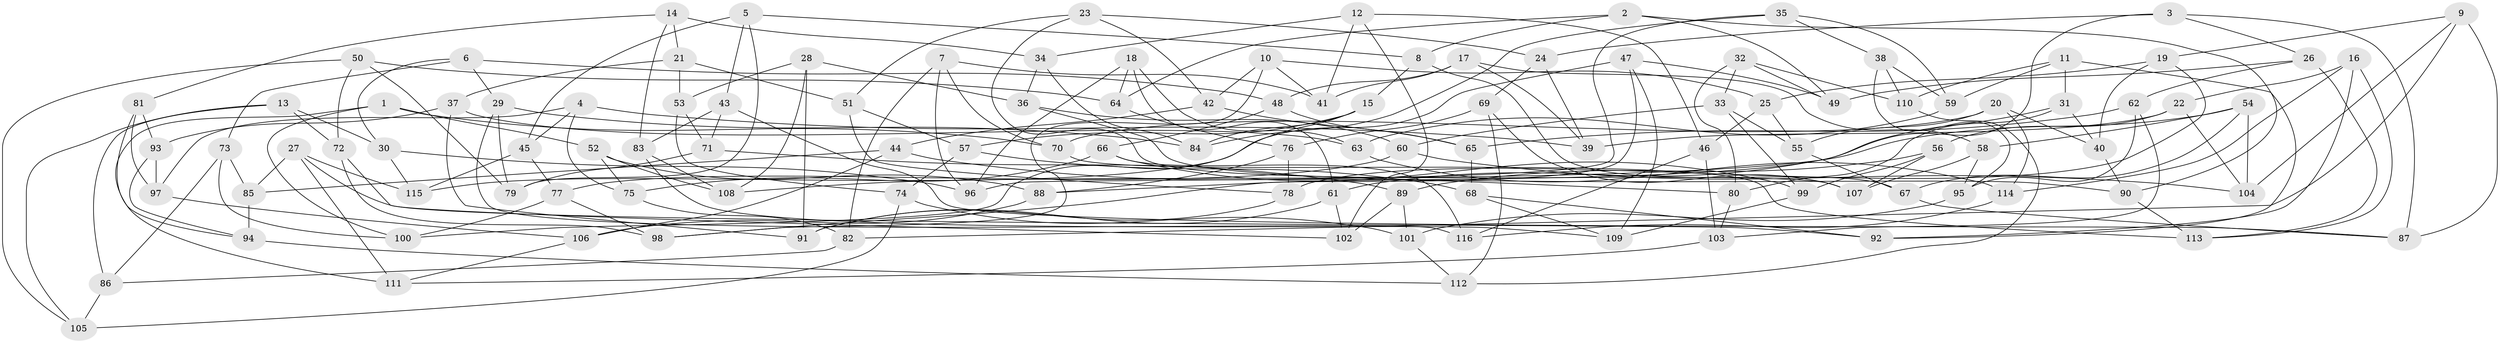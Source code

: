 // Generated by graph-tools (version 1.1) at 2025/26/03/09/25 03:26:54]
// undirected, 116 vertices, 232 edges
graph export_dot {
graph [start="1"]
  node [color=gray90,style=filled];
  1;
  2;
  3;
  4;
  5;
  6;
  7;
  8;
  9;
  10;
  11;
  12;
  13;
  14;
  15;
  16;
  17;
  18;
  19;
  20;
  21;
  22;
  23;
  24;
  25;
  26;
  27;
  28;
  29;
  30;
  31;
  32;
  33;
  34;
  35;
  36;
  37;
  38;
  39;
  40;
  41;
  42;
  43;
  44;
  45;
  46;
  47;
  48;
  49;
  50;
  51;
  52;
  53;
  54;
  55;
  56;
  57;
  58;
  59;
  60;
  61;
  62;
  63;
  64;
  65;
  66;
  67;
  68;
  69;
  70;
  71;
  72;
  73;
  74;
  75;
  76;
  77;
  78;
  79;
  80;
  81;
  82;
  83;
  84;
  85;
  86;
  87;
  88;
  89;
  90;
  91;
  92;
  93;
  94;
  95;
  96;
  97;
  98;
  99;
  100;
  101;
  102;
  103;
  104;
  105;
  106;
  107;
  108;
  109;
  110;
  111;
  112;
  113;
  114;
  115;
  116;
  1 -- 70;
  1 -- 111;
  1 -- 52;
  1 -- 100;
  2 -- 90;
  2 -- 64;
  2 -- 8;
  2 -- 49;
  3 -- 24;
  3 -- 87;
  3 -- 61;
  3 -- 26;
  4 -- 75;
  4 -- 97;
  4 -- 39;
  4 -- 45;
  5 -- 43;
  5 -- 79;
  5 -- 45;
  5 -- 8;
  6 -- 29;
  6 -- 73;
  6 -- 30;
  6 -- 48;
  7 -- 96;
  7 -- 41;
  7 -- 82;
  7 -- 70;
  8 -- 15;
  8 -- 67;
  9 -- 104;
  9 -- 19;
  9 -- 87;
  9 -- 82;
  10 -- 25;
  10 -- 41;
  10 -- 42;
  10 -- 98;
  11 -- 92;
  11 -- 31;
  11 -- 59;
  11 -- 110;
  12 -- 102;
  12 -- 46;
  12 -- 41;
  12 -- 34;
  13 -- 105;
  13 -- 30;
  13 -- 72;
  13 -- 86;
  14 -- 83;
  14 -- 21;
  14 -- 34;
  14 -- 81;
  15 -- 84;
  15 -- 100;
  15 -- 57;
  16 -- 22;
  16 -- 113;
  16 -- 114;
  16 -- 92;
  17 -- 39;
  17 -- 41;
  17 -- 48;
  17 -- 58;
  18 -- 96;
  18 -- 63;
  18 -- 64;
  18 -- 61;
  19 -- 25;
  19 -- 40;
  19 -- 78;
  20 -- 40;
  20 -- 114;
  20 -- 70;
  20 -- 55;
  21 -- 37;
  21 -- 53;
  21 -- 51;
  22 -- 39;
  22 -- 56;
  22 -- 104;
  23 -- 42;
  23 -- 107;
  23 -- 24;
  23 -- 51;
  24 -- 39;
  24 -- 69;
  25 -- 55;
  25 -- 46;
  26 -- 49;
  26 -- 62;
  26 -- 113;
  27 -- 92;
  27 -- 85;
  27 -- 115;
  27 -- 111;
  28 -- 108;
  28 -- 53;
  28 -- 36;
  28 -- 91;
  29 -- 116;
  29 -- 79;
  29 -- 84;
  30 -- 96;
  30 -- 115;
  31 -- 80;
  31 -- 40;
  31 -- 88;
  32 -- 110;
  32 -- 80;
  32 -- 49;
  32 -- 33;
  33 -- 99;
  33 -- 60;
  33 -- 55;
  34 -- 36;
  34 -- 84;
  35 -- 96;
  35 -- 38;
  35 -- 84;
  35 -- 59;
  36 -- 90;
  36 -- 60;
  37 -- 93;
  37 -- 91;
  37 -- 63;
  38 -- 59;
  38 -- 110;
  38 -- 95;
  40 -- 90;
  42 -- 44;
  42 -- 65;
  43 -- 71;
  43 -- 87;
  43 -- 83;
  44 -- 85;
  44 -- 80;
  44 -- 106;
  45 -- 77;
  45 -- 115;
  46 -- 103;
  46 -- 116;
  47 -- 109;
  47 -- 115;
  47 -- 98;
  47 -- 49;
  48 -- 65;
  48 -- 66;
  50 -- 72;
  50 -- 64;
  50 -- 79;
  50 -- 105;
  51 -- 78;
  51 -- 57;
  52 -- 75;
  52 -- 108;
  52 -- 88;
  53 -- 71;
  53 -- 74;
  54 -- 104;
  54 -- 67;
  54 -- 108;
  54 -- 58;
  55 -- 67;
  56 -- 89;
  56 -- 107;
  56 -- 99;
  57 -- 68;
  57 -- 74;
  58 -- 107;
  58 -- 95;
  59 -- 63;
  60 -- 104;
  60 -- 77;
  61 -- 91;
  61 -- 102;
  62 -- 95;
  62 -- 65;
  62 -- 103;
  63 -- 114;
  64 -- 76;
  65 -- 68;
  66 -- 116;
  66 -- 75;
  66 -- 99;
  67 -- 87;
  68 -- 109;
  68 -- 92;
  69 -- 76;
  69 -- 112;
  69 -- 107;
  70 -- 113;
  71 -- 89;
  71 -- 79;
  72 -- 98;
  72 -- 102;
  73 -- 86;
  73 -- 85;
  73 -- 100;
  74 -- 101;
  74 -- 105;
  75 -- 82;
  76 -- 78;
  76 -- 88;
  77 -- 100;
  77 -- 98;
  78 -- 91;
  80 -- 103;
  81 -- 93;
  81 -- 97;
  81 -- 94;
  82 -- 86;
  83 -- 108;
  83 -- 109;
  85 -- 94;
  86 -- 105;
  88 -- 106;
  89 -- 102;
  89 -- 101;
  90 -- 113;
  93 -- 94;
  93 -- 97;
  94 -- 112;
  95 -- 101;
  97 -- 106;
  99 -- 109;
  101 -- 112;
  103 -- 111;
  106 -- 111;
  110 -- 112;
  114 -- 116;
}
